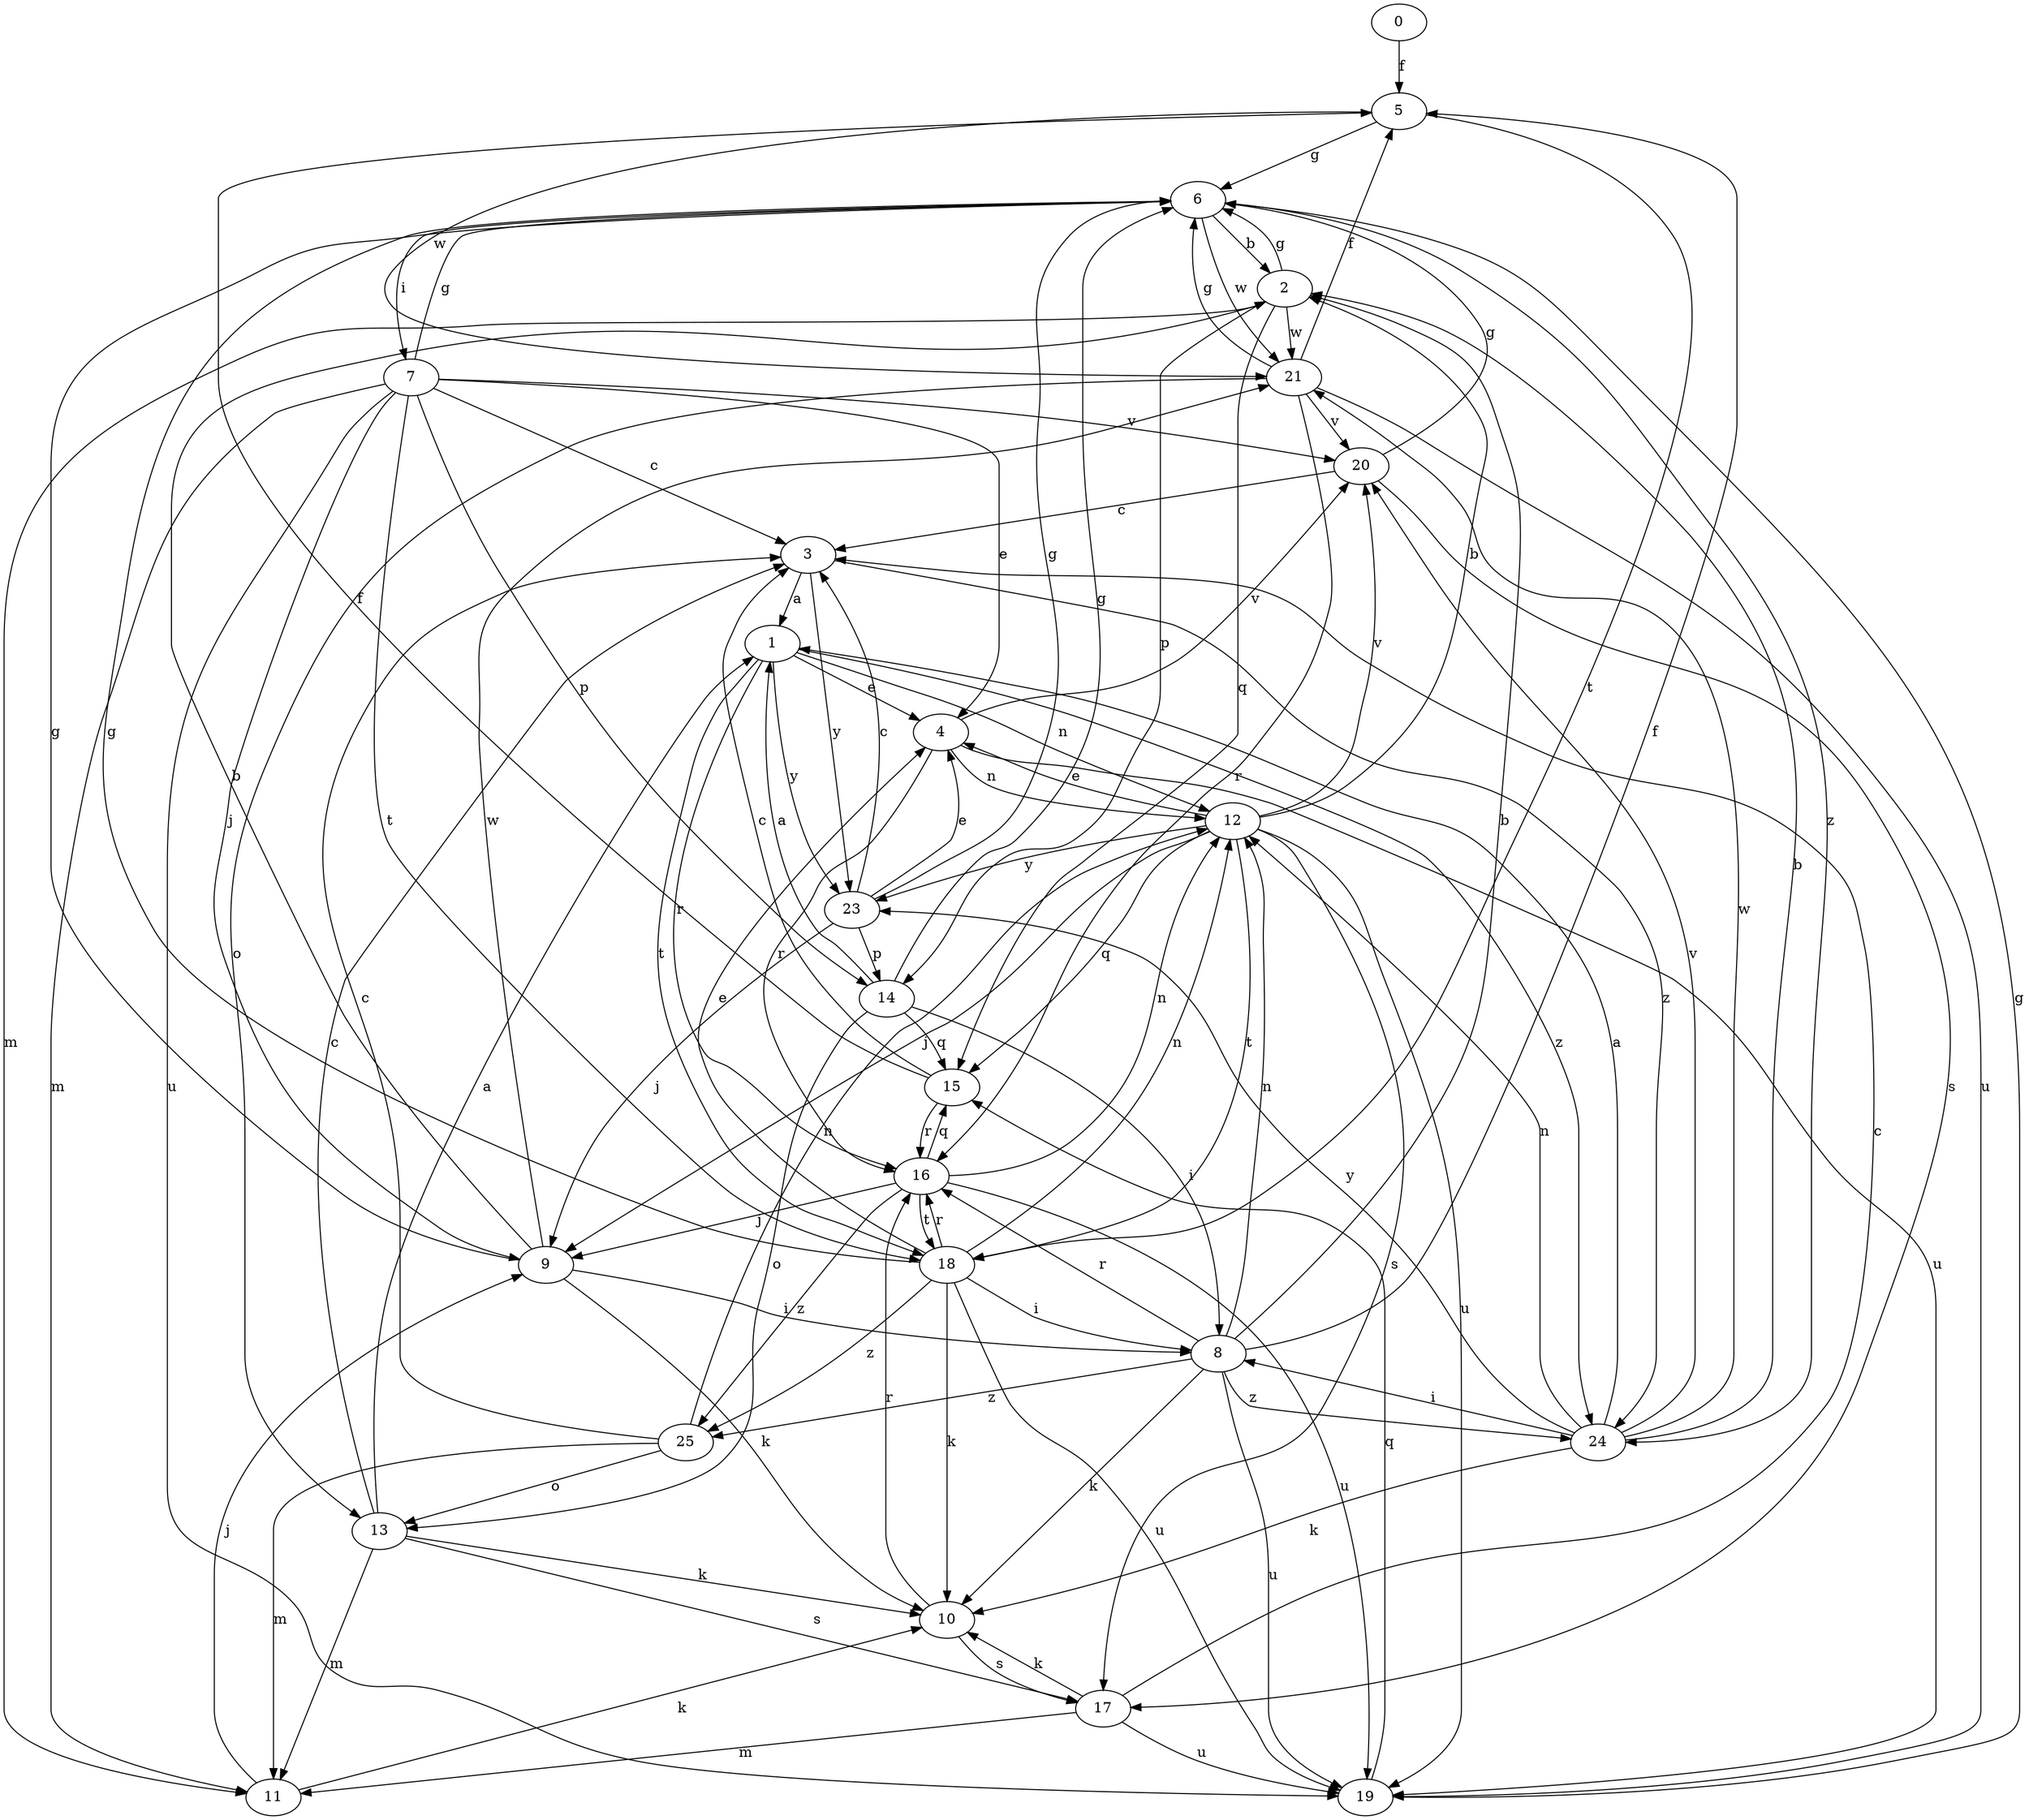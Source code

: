 strict digraph  {
0;
1;
2;
3;
4;
5;
6;
7;
8;
9;
10;
11;
12;
13;
14;
15;
16;
17;
18;
19;
20;
21;
23;
24;
25;
0 -> 5  [label=f];
1 -> 4  [label=e];
1 -> 12  [label=n];
1 -> 16  [label=r];
1 -> 18  [label=t];
1 -> 23  [label=y];
1 -> 24  [label=z];
2 -> 6  [label=g];
2 -> 11  [label=m];
2 -> 14  [label=p];
2 -> 15  [label=q];
2 -> 21  [label=w];
3 -> 1  [label=a];
3 -> 23  [label=y];
3 -> 24  [label=z];
4 -> 12  [label=n];
4 -> 16  [label=r];
4 -> 19  [label=u];
4 -> 20  [label=v];
5 -> 6  [label=g];
5 -> 18  [label=t];
5 -> 21  [label=w];
6 -> 2  [label=b];
6 -> 7  [label=i];
6 -> 21  [label=w];
6 -> 24  [label=z];
7 -> 3  [label=c];
7 -> 4  [label=e];
7 -> 6  [label=g];
7 -> 9  [label=j];
7 -> 11  [label=m];
7 -> 14  [label=p];
7 -> 18  [label=t];
7 -> 19  [label=u];
7 -> 20  [label=v];
8 -> 2  [label=b];
8 -> 5  [label=f];
8 -> 10  [label=k];
8 -> 12  [label=n];
8 -> 16  [label=r];
8 -> 19  [label=u];
8 -> 24  [label=z];
8 -> 25  [label=z];
9 -> 2  [label=b];
9 -> 6  [label=g];
9 -> 8  [label=i];
9 -> 10  [label=k];
9 -> 21  [label=w];
10 -> 16  [label=r];
10 -> 17  [label=s];
11 -> 9  [label=j];
11 -> 10  [label=k];
12 -> 2  [label=b];
12 -> 4  [label=e];
12 -> 9  [label=j];
12 -> 15  [label=q];
12 -> 17  [label=s];
12 -> 18  [label=t];
12 -> 19  [label=u];
12 -> 20  [label=v];
12 -> 23  [label=y];
13 -> 1  [label=a];
13 -> 3  [label=c];
13 -> 10  [label=k];
13 -> 11  [label=m];
13 -> 17  [label=s];
14 -> 1  [label=a];
14 -> 6  [label=g];
14 -> 8  [label=i];
14 -> 13  [label=o];
14 -> 15  [label=q];
15 -> 3  [label=c];
15 -> 5  [label=f];
15 -> 16  [label=r];
16 -> 9  [label=j];
16 -> 12  [label=n];
16 -> 15  [label=q];
16 -> 18  [label=t];
16 -> 19  [label=u];
16 -> 25  [label=z];
17 -> 3  [label=c];
17 -> 10  [label=k];
17 -> 11  [label=m];
17 -> 19  [label=u];
18 -> 4  [label=e];
18 -> 6  [label=g];
18 -> 8  [label=i];
18 -> 10  [label=k];
18 -> 12  [label=n];
18 -> 16  [label=r];
18 -> 19  [label=u];
18 -> 25  [label=z];
19 -> 6  [label=g];
19 -> 15  [label=q];
20 -> 3  [label=c];
20 -> 6  [label=g];
20 -> 17  [label=s];
21 -> 5  [label=f];
21 -> 6  [label=g];
21 -> 13  [label=o];
21 -> 16  [label=r];
21 -> 19  [label=u];
21 -> 20  [label=v];
23 -> 3  [label=c];
23 -> 4  [label=e];
23 -> 6  [label=g];
23 -> 9  [label=j];
23 -> 14  [label=p];
24 -> 1  [label=a];
24 -> 2  [label=b];
24 -> 8  [label=i];
24 -> 10  [label=k];
24 -> 12  [label=n];
24 -> 20  [label=v];
24 -> 21  [label=w];
24 -> 23  [label=y];
25 -> 3  [label=c];
25 -> 11  [label=m];
25 -> 12  [label=n];
25 -> 13  [label=o];
}

